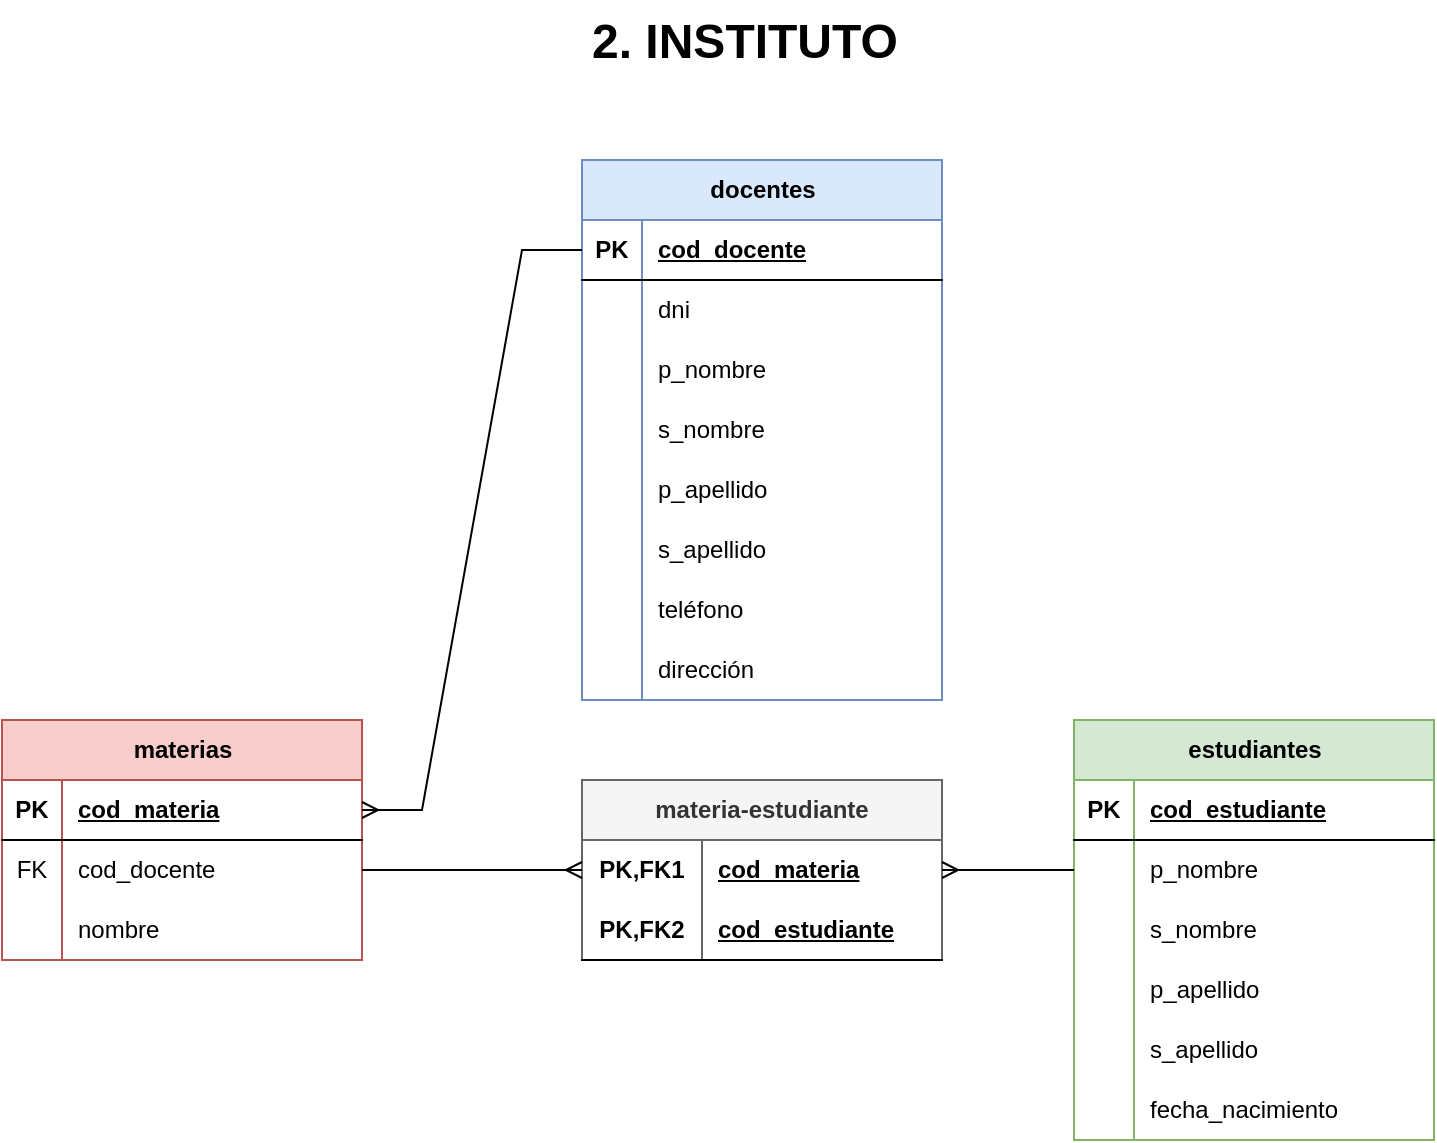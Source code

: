 <mxfile version="28.1.0" pages="2">
  <diagram id="aYlhBgXX4IatJL06Av6c" name="Página-1">
    <mxGraphModel grid="1" page="1" gridSize="10" guides="1" tooltips="1" connect="1" arrows="1" fold="1" pageScale="1" pageWidth="291" pageHeight="413" math="0" shadow="0">
      <root>
        <mxCell id="0" />
        <mxCell id="1" parent="0" />
        <mxCell id="MxTLN8nVdp6VltfGO6GB-1" value="docentes" style="shape=table;startSize=30;container=1;collapsible=1;childLayout=tableLayout;fixedRows=1;rowLines=0;fontStyle=1;align=center;resizeLast=1;html=1;fillColor=#dae8fc;strokeColor=#6c8ebf;" vertex="1" parent="1">
          <mxGeometry x="-100" y="110" width="180" height="270" as="geometry" />
        </mxCell>
        <mxCell id="WkRzAphxdVovpinRJQww-4" value="" style="shape=tableRow;horizontal=0;startSize=0;swimlaneHead=0;swimlaneBody=0;fillColor=none;collapsible=0;dropTarget=0;points=[[0,0.5],[1,0.5]];portConstraint=eastwest;top=0;left=0;right=0;bottom=1;" vertex="1" parent="MxTLN8nVdp6VltfGO6GB-1">
          <mxGeometry y="30" width="180" height="30" as="geometry" />
        </mxCell>
        <mxCell id="WkRzAphxdVovpinRJQww-5" value="PK" style="shape=partialRectangle;connectable=0;fillColor=none;top=0;left=0;bottom=0;right=0;fontStyle=1;overflow=hidden;whiteSpace=wrap;html=1;" vertex="1" parent="WkRzAphxdVovpinRJQww-4">
          <mxGeometry width="30" height="30" as="geometry">
            <mxRectangle width="30" height="30" as="alternateBounds" />
          </mxGeometry>
        </mxCell>
        <mxCell id="WkRzAphxdVovpinRJQww-6" value="cod_docente" style="shape=partialRectangle;connectable=0;fillColor=none;top=0;left=0;bottom=0;right=0;align=left;spacingLeft=6;fontStyle=5;overflow=hidden;whiteSpace=wrap;html=1;" vertex="1" parent="WkRzAphxdVovpinRJQww-4">
          <mxGeometry x="30" width="150" height="30" as="geometry">
            <mxRectangle width="150" height="30" as="alternateBounds" />
          </mxGeometry>
        </mxCell>
        <mxCell id="MxTLN8nVdp6VltfGO6GB-5" value="" style="shape=tableRow;horizontal=0;startSize=0;swimlaneHead=0;swimlaneBody=0;fillColor=none;collapsible=0;dropTarget=0;points=[[0,0.5],[1,0.5]];portConstraint=eastwest;top=0;left=0;right=0;bottom=0;" vertex="1" parent="MxTLN8nVdp6VltfGO6GB-1">
          <mxGeometry y="60" width="180" height="30" as="geometry" />
        </mxCell>
        <mxCell id="MxTLN8nVdp6VltfGO6GB-6" value="" style="shape=partialRectangle;connectable=0;fillColor=none;top=0;left=0;bottom=0;right=0;editable=1;overflow=hidden;whiteSpace=wrap;html=1;" vertex="1" parent="MxTLN8nVdp6VltfGO6GB-5">
          <mxGeometry width="30" height="30" as="geometry">
            <mxRectangle width="30" height="30" as="alternateBounds" />
          </mxGeometry>
        </mxCell>
        <mxCell id="MxTLN8nVdp6VltfGO6GB-7" value="dni" style="shape=partialRectangle;connectable=0;fillColor=none;top=0;left=0;bottom=0;right=0;align=left;spacingLeft=6;overflow=hidden;whiteSpace=wrap;html=1;" vertex="1" parent="MxTLN8nVdp6VltfGO6GB-5">
          <mxGeometry x="30" width="150" height="30" as="geometry">
            <mxRectangle width="150" height="30" as="alternateBounds" />
          </mxGeometry>
        </mxCell>
        <mxCell id="WkRzAphxdVovpinRJQww-7" value="" style="shape=tableRow;horizontal=0;startSize=0;swimlaneHead=0;swimlaneBody=0;fillColor=none;collapsible=0;dropTarget=0;points=[[0,0.5],[1,0.5]];portConstraint=eastwest;top=0;left=0;right=0;bottom=0;" vertex="1" parent="MxTLN8nVdp6VltfGO6GB-1">
          <mxGeometry y="90" width="180" height="30" as="geometry" />
        </mxCell>
        <mxCell id="WkRzAphxdVovpinRJQww-8" value="" style="shape=partialRectangle;connectable=0;fillColor=none;top=0;left=0;bottom=0;right=0;editable=1;overflow=hidden;whiteSpace=wrap;html=1;" vertex="1" parent="WkRzAphxdVovpinRJQww-7">
          <mxGeometry width="30" height="30" as="geometry">
            <mxRectangle width="30" height="30" as="alternateBounds" />
          </mxGeometry>
        </mxCell>
        <mxCell id="WkRzAphxdVovpinRJQww-9" value="p_nombre" style="shape=partialRectangle;connectable=0;fillColor=none;top=0;left=0;bottom=0;right=0;align=left;spacingLeft=6;overflow=hidden;whiteSpace=wrap;html=1;" vertex="1" parent="WkRzAphxdVovpinRJQww-7">
          <mxGeometry x="30" width="150" height="30" as="geometry">
            <mxRectangle width="150" height="30" as="alternateBounds" />
          </mxGeometry>
        </mxCell>
        <mxCell id="MxTLN8nVdp6VltfGO6GB-8" value="" style="shape=tableRow;horizontal=0;startSize=0;swimlaneHead=0;swimlaneBody=0;fillColor=none;collapsible=0;dropTarget=0;points=[[0,0.5],[1,0.5]];portConstraint=eastwest;top=0;left=0;right=0;bottom=0;" vertex="1" parent="MxTLN8nVdp6VltfGO6GB-1">
          <mxGeometry y="120" width="180" height="30" as="geometry" />
        </mxCell>
        <mxCell id="MxTLN8nVdp6VltfGO6GB-9" value="" style="shape=partialRectangle;connectable=0;fillColor=none;top=0;left=0;bottom=0;right=0;editable=1;overflow=hidden;whiteSpace=wrap;html=1;" vertex="1" parent="MxTLN8nVdp6VltfGO6GB-8">
          <mxGeometry width="30" height="30" as="geometry">
            <mxRectangle width="30" height="30" as="alternateBounds" />
          </mxGeometry>
        </mxCell>
        <mxCell id="MxTLN8nVdp6VltfGO6GB-10" value="s_nombre" style="shape=partialRectangle;connectable=0;fillColor=none;top=0;left=0;bottom=0;right=0;align=left;spacingLeft=6;overflow=hidden;whiteSpace=wrap;html=1;" vertex="1" parent="MxTLN8nVdp6VltfGO6GB-8">
          <mxGeometry x="30" width="150" height="30" as="geometry">
            <mxRectangle width="150" height="30" as="alternateBounds" />
          </mxGeometry>
        </mxCell>
        <mxCell id="MxTLN8nVdp6VltfGO6GB-11" value="" style="shape=tableRow;horizontal=0;startSize=0;swimlaneHead=0;swimlaneBody=0;fillColor=none;collapsible=0;dropTarget=0;points=[[0,0.5],[1,0.5]];portConstraint=eastwest;top=0;left=0;right=0;bottom=0;" vertex="1" parent="MxTLN8nVdp6VltfGO6GB-1">
          <mxGeometry y="150" width="180" height="30" as="geometry" />
        </mxCell>
        <mxCell id="MxTLN8nVdp6VltfGO6GB-12" value="" style="shape=partialRectangle;connectable=0;fillColor=none;top=0;left=0;bottom=0;right=0;editable=1;overflow=hidden;whiteSpace=wrap;html=1;" vertex="1" parent="MxTLN8nVdp6VltfGO6GB-11">
          <mxGeometry width="30" height="30" as="geometry">
            <mxRectangle width="30" height="30" as="alternateBounds" />
          </mxGeometry>
        </mxCell>
        <mxCell id="MxTLN8nVdp6VltfGO6GB-13" value="p_apellido" style="shape=partialRectangle;connectable=0;fillColor=none;top=0;left=0;bottom=0;right=0;align=left;spacingLeft=6;overflow=hidden;whiteSpace=wrap;html=1;" vertex="1" parent="MxTLN8nVdp6VltfGO6GB-11">
          <mxGeometry x="30" width="150" height="30" as="geometry">
            <mxRectangle width="150" height="30" as="alternateBounds" />
          </mxGeometry>
        </mxCell>
        <mxCell id="vXMm51-DPfiRV4lnMjI4-1" value="" style="shape=tableRow;horizontal=0;startSize=0;swimlaneHead=0;swimlaneBody=0;fillColor=none;collapsible=0;dropTarget=0;points=[[0,0.5],[1,0.5]];portConstraint=eastwest;top=0;left=0;right=0;bottom=0;" vertex="1" parent="MxTLN8nVdp6VltfGO6GB-1">
          <mxGeometry y="180" width="180" height="30" as="geometry" />
        </mxCell>
        <mxCell id="vXMm51-DPfiRV4lnMjI4-2" value="" style="shape=partialRectangle;connectable=0;fillColor=none;top=0;left=0;bottom=0;right=0;editable=1;overflow=hidden;whiteSpace=wrap;html=1;" vertex="1" parent="vXMm51-DPfiRV4lnMjI4-1">
          <mxGeometry width="30" height="30" as="geometry">
            <mxRectangle width="30" height="30" as="alternateBounds" />
          </mxGeometry>
        </mxCell>
        <mxCell id="vXMm51-DPfiRV4lnMjI4-3" value="s_apellido" style="shape=partialRectangle;connectable=0;fillColor=none;top=0;left=0;bottom=0;right=0;align=left;spacingLeft=6;overflow=hidden;whiteSpace=wrap;html=1;" vertex="1" parent="vXMm51-DPfiRV4lnMjI4-1">
          <mxGeometry x="30" width="150" height="30" as="geometry">
            <mxRectangle width="150" height="30" as="alternateBounds" />
          </mxGeometry>
        </mxCell>
        <mxCell id="vXMm51-DPfiRV4lnMjI4-4" value="" style="shape=tableRow;horizontal=0;startSize=0;swimlaneHead=0;swimlaneBody=0;fillColor=none;collapsible=0;dropTarget=0;points=[[0,0.5],[1,0.5]];portConstraint=eastwest;top=0;left=0;right=0;bottom=0;" vertex="1" parent="MxTLN8nVdp6VltfGO6GB-1">
          <mxGeometry y="210" width="180" height="30" as="geometry" />
        </mxCell>
        <mxCell id="vXMm51-DPfiRV4lnMjI4-5" value="" style="shape=partialRectangle;connectable=0;fillColor=none;top=0;left=0;bottom=0;right=0;editable=1;overflow=hidden;whiteSpace=wrap;html=1;" vertex="1" parent="vXMm51-DPfiRV4lnMjI4-4">
          <mxGeometry width="30" height="30" as="geometry">
            <mxRectangle width="30" height="30" as="alternateBounds" />
          </mxGeometry>
        </mxCell>
        <mxCell id="vXMm51-DPfiRV4lnMjI4-6" value="teléfono" style="shape=partialRectangle;connectable=0;fillColor=none;top=0;left=0;bottom=0;right=0;align=left;spacingLeft=6;overflow=hidden;whiteSpace=wrap;html=1;" vertex="1" parent="vXMm51-DPfiRV4lnMjI4-4">
          <mxGeometry x="30" width="150" height="30" as="geometry">
            <mxRectangle width="150" height="30" as="alternateBounds" />
          </mxGeometry>
        </mxCell>
        <mxCell id="MUw4UXW0kZqJzffRe5-3-1" style="edgeStyle=orthogonalEdgeStyle;rounded=0;orthogonalLoop=1;jettySize=auto;html=1;exitX=1;exitY=0.5;exitDx=0;exitDy=0;" edge="1" parent="MxTLN8nVdp6VltfGO6GB-1" source="vXMm51-DPfiRV4lnMjI4-4" target="vXMm51-DPfiRV4lnMjI4-4">
          <mxGeometry relative="1" as="geometry" />
        </mxCell>
        <mxCell id="MUw4UXW0kZqJzffRe5-3-2" value="" style="shape=tableRow;horizontal=0;startSize=0;swimlaneHead=0;swimlaneBody=0;fillColor=none;collapsible=0;dropTarget=0;points=[[0,0.5],[1,0.5]];portConstraint=eastwest;top=0;left=0;right=0;bottom=0;" vertex="1" parent="MxTLN8nVdp6VltfGO6GB-1">
          <mxGeometry y="240" width="180" height="30" as="geometry" />
        </mxCell>
        <mxCell id="MUw4UXW0kZqJzffRe5-3-3" value="" style="shape=partialRectangle;connectable=0;fillColor=none;top=0;left=0;bottom=0;right=0;editable=1;overflow=hidden;whiteSpace=wrap;html=1;" vertex="1" parent="MUw4UXW0kZqJzffRe5-3-2">
          <mxGeometry width="30" height="30" as="geometry">
            <mxRectangle width="30" height="30" as="alternateBounds" />
          </mxGeometry>
        </mxCell>
        <mxCell id="MUw4UXW0kZqJzffRe5-3-4" value="dirección" style="shape=partialRectangle;connectable=0;fillColor=none;top=0;left=0;bottom=0;right=0;align=left;spacingLeft=6;overflow=hidden;whiteSpace=wrap;html=1;" vertex="1" parent="MUw4UXW0kZqJzffRe5-3-2">
          <mxGeometry x="30" width="150" height="30" as="geometry">
            <mxRectangle width="150" height="30" as="alternateBounds" />
          </mxGeometry>
        </mxCell>
        <mxCell id="TX1GrKgrUux80MJiQ6WO-1" value="materias" style="shape=table;startSize=30;container=1;collapsible=1;childLayout=tableLayout;fixedRows=1;rowLines=0;fontStyle=1;align=center;resizeLast=1;html=1;fillColor=#f8cecc;strokeColor=#b85450;" vertex="1" parent="1">
          <mxGeometry x="-390" y="390" width="180" height="120" as="geometry" />
        </mxCell>
        <mxCell id="WkRzAphxdVovpinRJQww-16" value="" style="shape=tableRow;horizontal=0;startSize=0;swimlaneHead=0;swimlaneBody=0;fillColor=none;collapsible=0;dropTarget=0;points=[[0,0.5],[1,0.5]];portConstraint=eastwest;top=0;left=0;right=0;bottom=1;" vertex="1" parent="TX1GrKgrUux80MJiQ6WO-1">
          <mxGeometry y="30" width="180" height="30" as="geometry" />
        </mxCell>
        <mxCell id="WkRzAphxdVovpinRJQww-17" value="PK" style="shape=partialRectangle;connectable=0;fillColor=none;top=0;left=0;bottom=0;right=0;fontStyle=1;overflow=hidden;whiteSpace=wrap;html=1;" vertex="1" parent="WkRzAphxdVovpinRJQww-16">
          <mxGeometry width="30" height="30" as="geometry">
            <mxRectangle width="30" height="30" as="alternateBounds" />
          </mxGeometry>
        </mxCell>
        <mxCell id="WkRzAphxdVovpinRJQww-18" value="cod_materia" style="shape=partialRectangle;connectable=0;fillColor=none;top=0;left=0;bottom=0;right=0;align=left;spacingLeft=6;fontStyle=5;overflow=hidden;whiteSpace=wrap;html=1;" vertex="1" parent="WkRzAphxdVovpinRJQww-16">
          <mxGeometry x="30" width="150" height="30" as="geometry">
            <mxRectangle width="150" height="30" as="alternateBounds" />
          </mxGeometry>
        </mxCell>
        <mxCell id="WkRzAphxdVovpinRJQww-29" value="" style="shape=tableRow;horizontal=0;startSize=0;swimlaneHead=0;swimlaneBody=0;fillColor=none;collapsible=0;dropTarget=0;points=[[0,0.5],[1,0.5]];portConstraint=eastwest;top=0;left=0;right=0;bottom=0;" vertex="1" parent="TX1GrKgrUux80MJiQ6WO-1">
          <mxGeometry y="60" width="180" height="30" as="geometry" />
        </mxCell>
        <mxCell id="WkRzAphxdVovpinRJQww-30" value="FK" style="shape=partialRectangle;connectable=0;fillColor=none;top=0;left=0;bottom=0;right=0;fontStyle=0;overflow=hidden;whiteSpace=wrap;html=1;" vertex="1" parent="WkRzAphxdVovpinRJQww-29">
          <mxGeometry width="30" height="30" as="geometry">
            <mxRectangle width="30" height="30" as="alternateBounds" />
          </mxGeometry>
        </mxCell>
        <mxCell id="WkRzAphxdVovpinRJQww-31" value="cod_docente" style="shape=partialRectangle;connectable=0;fillColor=none;top=0;left=0;bottom=0;right=0;align=left;spacingLeft=6;fontStyle=0;overflow=hidden;whiteSpace=wrap;html=1;" vertex="1" parent="WkRzAphxdVovpinRJQww-29">
          <mxGeometry x="30" width="150" height="30" as="geometry">
            <mxRectangle width="150" height="30" as="alternateBounds" />
          </mxGeometry>
        </mxCell>
        <mxCell id="TX1GrKgrUux80MJiQ6WO-5" value="" style="shape=tableRow;horizontal=0;startSize=0;swimlaneHead=0;swimlaneBody=0;fillColor=none;collapsible=0;dropTarget=0;points=[[0,0.5],[1,0.5]];portConstraint=eastwest;top=0;left=0;right=0;bottom=0;" vertex="1" parent="TX1GrKgrUux80MJiQ6WO-1">
          <mxGeometry y="90" width="180" height="30" as="geometry" />
        </mxCell>
        <mxCell id="TX1GrKgrUux80MJiQ6WO-6" value="" style="shape=partialRectangle;connectable=0;fillColor=none;top=0;left=0;bottom=0;right=0;editable=1;overflow=hidden;whiteSpace=wrap;html=1;" vertex="1" parent="TX1GrKgrUux80MJiQ6WO-5">
          <mxGeometry width="30" height="30" as="geometry">
            <mxRectangle width="30" height="30" as="alternateBounds" />
          </mxGeometry>
        </mxCell>
        <mxCell id="TX1GrKgrUux80MJiQ6WO-7" value="nombre" style="shape=partialRectangle;connectable=0;fillColor=none;top=0;left=0;bottom=0;right=0;align=left;spacingLeft=6;overflow=hidden;whiteSpace=wrap;html=1;" vertex="1" parent="TX1GrKgrUux80MJiQ6WO-5">
          <mxGeometry x="30" width="150" height="30" as="geometry">
            <mxRectangle width="150" height="30" as="alternateBounds" />
          </mxGeometry>
        </mxCell>
        <mxCell id="TX1GrKgrUux80MJiQ6WO-14" value="estudiantes" style="shape=table;startSize=30;container=1;collapsible=1;childLayout=tableLayout;fixedRows=1;rowLines=0;fontStyle=1;align=center;resizeLast=1;html=1;fillColor=#d5e8d4;strokeColor=#82b366;" vertex="1" parent="1">
          <mxGeometry x="146" y="390" width="180" height="210" as="geometry" />
        </mxCell>
        <mxCell id="AGKNn4vNdZrxhswKiogO-2" value="" style="shape=tableRow;horizontal=0;startSize=0;swimlaneHead=0;swimlaneBody=0;fillColor=none;collapsible=0;dropTarget=0;points=[[0,0.5],[1,0.5]];portConstraint=eastwest;top=0;left=0;right=0;bottom=1;" vertex="1" parent="TX1GrKgrUux80MJiQ6WO-14">
          <mxGeometry y="30" width="180" height="30" as="geometry" />
        </mxCell>
        <mxCell id="AGKNn4vNdZrxhswKiogO-3" value="PK" style="shape=partialRectangle;connectable=0;fillColor=none;top=0;left=0;bottom=0;right=0;fontStyle=1;overflow=hidden;whiteSpace=wrap;html=1;" vertex="1" parent="AGKNn4vNdZrxhswKiogO-2">
          <mxGeometry width="30" height="30" as="geometry">
            <mxRectangle width="30" height="30" as="alternateBounds" />
          </mxGeometry>
        </mxCell>
        <mxCell id="AGKNn4vNdZrxhswKiogO-4" value="cod_estudiante" style="shape=partialRectangle;connectable=0;fillColor=none;top=0;left=0;bottom=0;right=0;align=left;spacingLeft=6;fontStyle=5;overflow=hidden;whiteSpace=wrap;html=1;" vertex="1" parent="AGKNn4vNdZrxhswKiogO-2">
          <mxGeometry x="30" width="150" height="30" as="geometry">
            <mxRectangle width="150" height="30" as="alternateBounds" />
          </mxGeometry>
        </mxCell>
        <mxCell id="TX1GrKgrUux80MJiQ6WO-18" value="" style="shape=tableRow;horizontal=0;startSize=0;swimlaneHead=0;swimlaneBody=0;fillColor=none;collapsible=0;dropTarget=0;points=[[0,0.5],[1,0.5]];portConstraint=eastwest;top=0;left=0;right=0;bottom=0;" vertex="1" parent="TX1GrKgrUux80MJiQ6WO-14">
          <mxGeometry y="60" width="180" height="30" as="geometry" />
        </mxCell>
        <mxCell id="TX1GrKgrUux80MJiQ6WO-19" value="" style="shape=partialRectangle;connectable=0;fillColor=none;top=0;left=0;bottom=0;right=0;editable=1;overflow=hidden;whiteSpace=wrap;html=1;" vertex="1" parent="TX1GrKgrUux80MJiQ6WO-18">
          <mxGeometry width="30" height="30" as="geometry">
            <mxRectangle width="30" height="30" as="alternateBounds" />
          </mxGeometry>
        </mxCell>
        <mxCell id="TX1GrKgrUux80MJiQ6WO-20" value="p_nombre" style="shape=partialRectangle;connectable=0;fillColor=none;top=0;left=0;bottom=0;right=0;align=left;spacingLeft=6;overflow=hidden;whiteSpace=wrap;html=1;" vertex="1" parent="TX1GrKgrUux80MJiQ6WO-18">
          <mxGeometry x="30" width="150" height="30" as="geometry">
            <mxRectangle width="150" height="30" as="alternateBounds" />
          </mxGeometry>
        </mxCell>
        <mxCell id="TX1GrKgrUux80MJiQ6WO-21" value="" style="shape=tableRow;horizontal=0;startSize=0;swimlaneHead=0;swimlaneBody=0;fillColor=none;collapsible=0;dropTarget=0;points=[[0,0.5],[1,0.5]];portConstraint=eastwest;top=0;left=0;right=0;bottom=0;" vertex="1" parent="TX1GrKgrUux80MJiQ6WO-14">
          <mxGeometry y="90" width="180" height="30" as="geometry" />
        </mxCell>
        <mxCell id="TX1GrKgrUux80MJiQ6WO-22" value="" style="shape=partialRectangle;connectable=0;fillColor=none;top=0;left=0;bottom=0;right=0;editable=1;overflow=hidden;whiteSpace=wrap;html=1;" vertex="1" parent="TX1GrKgrUux80MJiQ6WO-21">
          <mxGeometry width="30" height="30" as="geometry">
            <mxRectangle width="30" height="30" as="alternateBounds" />
          </mxGeometry>
        </mxCell>
        <mxCell id="TX1GrKgrUux80MJiQ6WO-23" value="s_nombre" style="shape=partialRectangle;connectable=0;fillColor=none;top=0;left=0;bottom=0;right=0;align=left;spacingLeft=6;overflow=hidden;whiteSpace=wrap;html=1;" vertex="1" parent="TX1GrKgrUux80MJiQ6WO-21">
          <mxGeometry x="30" width="150" height="30" as="geometry">
            <mxRectangle width="150" height="30" as="alternateBounds" />
          </mxGeometry>
        </mxCell>
        <mxCell id="kKr_D-0Ak7JrKqY9Cqec-1" value="" style="shape=tableRow;horizontal=0;startSize=0;swimlaneHead=0;swimlaneBody=0;fillColor=none;collapsible=0;dropTarget=0;points=[[0,0.5],[1,0.5]];portConstraint=eastwest;top=0;left=0;right=0;bottom=0;" vertex="1" parent="TX1GrKgrUux80MJiQ6WO-14">
          <mxGeometry y="120" width="180" height="30" as="geometry" />
        </mxCell>
        <mxCell id="kKr_D-0Ak7JrKqY9Cqec-2" value="" style="shape=partialRectangle;connectable=0;fillColor=none;top=0;left=0;bottom=0;right=0;editable=1;overflow=hidden;whiteSpace=wrap;html=1;" vertex="1" parent="kKr_D-0Ak7JrKqY9Cqec-1">
          <mxGeometry width="30" height="30" as="geometry">
            <mxRectangle width="30" height="30" as="alternateBounds" />
          </mxGeometry>
        </mxCell>
        <mxCell id="kKr_D-0Ak7JrKqY9Cqec-3" value="p_apellido" style="shape=partialRectangle;connectable=0;fillColor=none;top=0;left=0;bottom=0;right=0;align=left;spacingLeft=6;overflow=hidden;whiteSpace=wrap;html=1;" vertex="1" parent="kKr_D-0Ak7JrKqY9Cqec-1">
          <mxGeometry x="30" width="150" height="30" as="geometry">
            <mxRectangle width="150" height="30" as="alternateBounds" />
          </mxGeometry>
        </mxCell>
        <mxCell id="kKr_D-0Ak7JrKqY9Cqec-4" value="" style="shape=tableRow;horizontal=0;startSize=0;swimlaneHead=0;swimlaneBody=0;fillColor=none;collapsible=0;dropTarget=0;points=[[0,0.5],[1,0.5]];portConstraint=eastwest;top=0;left=0;right=0;bottom=0;" vertex="1" parent="TX1GrKgrUux80MJiQ6WO-14">
          <mxGeometry y="150" width="180" height="30" as="geometry" />
        </mxCell>
        <mxCell id="kKr_D-0Ak7JrKqY9Cqec-5" value="" style="shape=partialRectangle;connectable=0;fillColor=none;top=0;left=0;bottom=0;right=0;editable=1;overflow=hidden;whiteSpace=wrap;html=1;" vertex="1" parent="kKr_D-0Ak7JrKqY9Cqec-4">
          <mxGeometry width="30" height="30" as="geometry">
            <mxRectangle width="30" height="30" as="alternateBounds" />
          </mxGeometry>
        </mxCell>
        <mxCell id="kKr_D-0Ak7JrKqY9Cqec-6" value="s_apellido" style="shape=partialRectangle;connectable=0;fillColor=none;top=0;left=0;bottom=0;right=0;align=left;spacingLeft=6;overflow=hidden;whiteSpace=wrap;html=1;" vertex="1" parent="kKr_D-0Ak7JrKqY9Cqec-4">
          <mxGeometry x="30" width="150" height="30" as="geometry">
            <mxRectangle width="150" height="30" as="alternateBounds" />
          </mxGeometry>
        </mxCell>
        <mxCell id="TX1GrKgrUux80MJiQ6WO-24" value="" style="shape=tableRow;horizontal=0;startSize=0;swimlaneHead=0;swimlaneBody=0;fillColor=none;collapsible=0;dropTarget=0;points=[[0,0.5],[1,0.5]];portConstraint=eastwest;top=0;left=0;right=0;bottom=0;" vertex="1" parent="TX1GrKgrUux80MJiQ6WO-14">
          <mxGeometry y="180" width="180" height="30" as="geometry" />
        </mxCell>
        <mxCell id="TX1GrKgrUux80MJiQ6WO-25" value="" style="shape=partialRectangle;connectable=0;fillColor=none;top=0;left=0;bottom=0;right=0;editable=1;overflow=hidden;whiteSpace=wrap;html=1;" vertex="1" parent="TX1GrKgrUux80MJiQ6WO-24">
          <mxGeometry width="30" height="30" as="geometry">
            <mxRectangle width="30" height="30" as="alternateBounds" />
          </mxGeometry>
        </mxCell>
        <mxCell id="TX1GrKgrUux80MJiQ6WO-26" value="fecha_nacimiento" style="shape=partialRectangle;connectable=0;fillColor=none;top=0;left=0;bottom=0;right=0;align=left;spacingLeft=6;overflow=hidden;whiteSpace=wrap;html=1;" vertex="1" parent="TX1GrKgrUux80MJiQ6WO-24">
          <mxGeometry x="30" width="150" height="30" as="geometry">
            <mxRectangle width="150" height="30" as="alternateBounds" />
          </mxGeometry>
        </mxCell>
        <mxCell id="ruiPzkdU9_r16PWVZbS8-1" value="materia-estudiante" style="shape=table;startSize=30;container=1;collapsible=1;childLayout=tableLayout;fixedRows=1;rowLines=0;fontStyle=1;align=center;resizeLast=1;html=1;whiteSpace=wrap;fillColor=#f5f5f5;fontColor=#333333;strokeColor=#666666;" vertex="1" parent="1">
          <mxGeometry x="-100" y="420" width="180" height="90" as="geometry" />
        </mxCell>
        <mxCell id="ruiPzkdU9_r16PWVZbS8-2" value="" style="shape=tableRow;horizontal=0;startSize=0;swimlaneHead=0;swimlaneBody=0;fillColor=none;collapsible=0;dropTarget=0;points=[[0,0.5],[1,0.5]];portConstraint=eastwest;top=0;left=0;right=0;bottom=0;html=1;" vertex="1" parent="ruiPzkdU9_r16PWVZbS8-1">
          <mxGeometry y="30" width="180" height="30" as="geometry" />
        </mxCell>
        <mxCell id="ruiPzkdU9_r16PWVZbS8-3" value="PK,FK1" style="shape=partialRectangle;connectable=0;fillColor=none;top=0;left=0;bottom=0;right=0;fontStyle=1;overflow=hidden;html=1;whiteSpace=wrap;" vertex="1" parent="ruiPzkdU9_r16PWVZbS8-2">
          <mxGeometry width="60" height="30" as="geometry">
            <mxRectangle width="60" height="30" as="alternateBounds" />
          </mxGeometry>
        </mxCell>
        <mxCell id="ruiPzkdU9_r16PWVZbS8-4" value="cod_materia" style="shape=partialRectangle;connectable=0;fillColor=none;top=0;left=0;bottom=0;right=0;align=left;spacingLeft=6;fontStyle=5;overflow=hidden;html=1;whiteSpace=wrap;" vertex="1" parent="ruiPzkdU9_r16PWVZbS8-2">
          <mxGeometry x="60" width="120" height="30" as="geometry">
            <mxRectangle width="120" height="30" as="alternateBounds" />
          </mxGeometry>
        </mxCell>
        <mxCell id="ruiPzkdU9_r16PWVZbS8-5" value="" style="shape=tableRow;horizontal=0;startSize=0;swimlaneHead=0;swimlaneBody=0;fillColor=none;collapsible=0;dropTarget=0;points=[[0,0.5],[1,0.5]];portConstraint=eastwest;top=0;left=0;right=0;bottom=1;html=1;" vertex="1" parent="ruiPzkdU9_r16PWVZbS8-1">
          <mxGeometry y="60" width="180" height="30" as="geometry" />
        </mxCell>
        <mxCell id="ruiPzkdU9_r16PWVZbS8-6" value="PK,FK2" style="shape=partialRectangle;connectable=0;fillColor=none;top=0;left=0;bottom=0;right=0;fontStyle=1;overflow=hidden;html=1;whiteSpace=wrap;" vertex="1" parent="ruiPzkdU9_r16PWVZbS8-5">
          <mxGeometry width="60" height="30" as="geometry">
            <mxRectangle width="60" height="30" as="alternateBounds" />
          </mxGeometry>
        </mxCell>
        <mxCell id="ruiPzkdU9_r16PWVZbS8-7" value="cod_estudiante" style="shape=partialRectangle;connectable=0;fillColor=none;top=0;left=0;bottom=0;right=0;align=left;spacingLeft=6;fontStyle=5;overflow=hidden;html=1;whiteSpace=wrap;" vertex="1" parent="ruiPzkdU9_r16PWVZbS8-5">
          <mxGeometry x="60" width="120" height="30" as="geometry">
            <mxRectangle width="120" height="30" as="alternateBounds" />
          </mxGeometry>
        </mxCell>
        <mxCell id="WkRzAphxdVovpinRJQww-32" value="" style="edgeStyle=entityRelationEdgeStyle;fontSize=12;html=1;endArrow=ERmany;startArrow=none;rounded=0;entryX=0;entryY=0.5;entryDx=0;entryDy=0;startFill=0;endFill=0;exitX=1;exitY=0.5;exitDx=0;exitDy=0;" edge="1" parent="1" source="WkRzAphxdVovpinRJQww-29" target="ruiPzkdU9_r16PWVZbS8-2">
          <mxGeometry width="100" height="100" relative="1" as="geometry">
            <mxPoint x="-150" y="680" as="sourcePoint" />
            <mxPoint x="-50" y="580" as="targetPoint" />
          </mxGeometry>
        </mxCell>
        <mxCell id="WkRzAphxdVovpinRJQww-33" value="" style="edgeStyle=entityRelationEdgeStyle;fontSize=12;html=1;endArrow=ERmany;startArrow=none;rounded=0;entryX=1;entryY=0.5;entryDx=0;entryDy=0;exitX=0;exitY=0.5;exitDx=0;exitDy=0;endFill=0;startFill=0;" edge="1" parent="1" source="TX1GrKgrUux80MJiQ6WO-18" target="ruiPzkdU9_r16PWVZbS8-2">
          <mxGeometry width="100" height="100" relative="1" as="geometry">
            <mxPoint x="146" y="465" as="sourcePoint" />
            <mxPoint x="-80" y="450" as="targetPoint" />
            <Array as="points">
              <mxPoint x="120" y="440" />
            </Array>
          </mxGeometry>
        </mxCell>
        <mxCell id="WkRzAphxdVovpinRJQww-35" value="" style="edgeStyle=entityRelationEdgeStyle;fontSize=12;html=1;endArrow=ERmany;startArrow=none;rounded=0;exitX=0;exitY=0.5;exitDx=0;exitDy=0;entryX=1;entryY=0.5;entryDx=0;entryDy=0;endFill=0;startFill=0;" edge="1" parent="1" source="WkRzAphxdVovpinRJQww-4" target="WkRzAphxdVovpinRJQww-16">
          <mxGeometry width="100" height="100" relative="1" as="geometry">
            <mxPoint x="-290" y="340" as="sourcePoint" />
            <mxPoint x="-250" y="230" as="targetPoint" />
            <Array as="points">
              <mxPoint x="-170" y="160" />
              <mxPoint x="-240" y="270" />
              <mxPoint x="-190" y="210" />
              <mxPoint x="-300" y="340" />
              <mxPoint x="-130" y="310" />
              <mxPoint x="-190" y="270" />
              <mxPoint x="-220" y="250" />
              <mxPoint x="-230" y="230" />
              <mxPoint x="-240" y="240" />
              <mxPoint x="-260" y="330" />
              <mxPoint x="-290" y="290" />
            </Array>
          </mxGeometry>
        </mxCell>
        <mxCell id="S8Xw9DTDNM2toSy52PMP-1" value="&lt;h1 style=&quot;margin-top: 0px;&quot;&gt;2. INSTITUTO&lt;/h1&gt;" style="text;html=1;whiteSpace=wrap;overflow=hidden;rounded=0;" vertex="1" parent="1">
          <mxGeometry x="-97.5" y="30" width="175" height="40" as="geometry" />
        </mxCell>
      </root>
    </mxGraphModel>
  </diagram>
  <diagram id="C5RBs43oDa-KdzZeNtuy" name="Página-2">
    <mxGraphModel grid="1" page="1" gridSize="10" guides="1" tooltips="1" connect="1" arrows="1" fold="1" pageScale="1" pageWidth="700" pageHeight="1000" math="0" shadow="0">
      <root>
        <mxCell id="WIyWlLk6GJQsqaUBKTNV-0" />
        <mxCell id="WIyWlLk6GJQsqaUBKTNV-1" parent="WIyWlLk6GJQsqaUBKTNV-0" />
        <mxCell id="5bGIOcJnmj1zySOkDyeX-26" style="edgeStyle=orthogonalEdgeStyle;rounded=0;orthogonalLoop=1;jettySize=auto;html=1;entryX=0.5;entryY=1;entryDx=0;entryDy=0;endArrow=none;endFill=0;" edge="1" parent="WIyWlLk6GJQsqaUBKTNV-1" source="5bGIOcJnmj1zySOkDyeX-0" target="5bGIOcJnmj1zySOkDyeX-9">
          <mxGeometry relative="1" as="geometry" />
        </mxCell>
        <mxCell id="TPM5WRFTiEfbUhyAWdK5-7" style="edgeStyle=orthogonalEdgeStyle;rounded=0;orthogonalLoop=1;jettySize=auto;html=1;entryX=0.5;entryY=1;entryDx=0;entryDy=0;endArrow=none;endFill=0;" edge="1" parent="WIyWlLk6GJQsqaUBKTNV-1" source="5bGIOcJnmj1zySOkDyeX-0" target="TPM5WRFTiEfbUhyAWdK5-36">
          <mxGeometry relative="1" as="geometry">
            <mxPoint x="260" y="230" as="targetPoint" />
          </mxGeometry>
        </mxCell>
        <mxCell id="TPM5WRFTiEfbUhyAWdK5-8" style="edgeStyle=orthogonalEdgeStyle;rounded=0;orthogonalLoop=1;jettySize=auto;html=1;entryX=0.5;entryY=1;entryDx=0;entryDy=0;endArrow=none;endFill=0;" edge="1" parent="WIyWlLk6GJQsqaUBKTNV-1" source="5bGIOcJnmj1zySOkDyeX-0" target="TPM5WRFTiEfbUhyAWdK5-6">
          <mxGeometry relative="1" as="geometry" />
        </mxCell>
        <mxCell id="5bGIOcJnmj1zySOkDyeX-0" value="docentes" style="rounded=1;arcSize=10;whiteSpace=wrap;html=1;align=center;fillColor=#dae8fc;strokeColor=#6c8ebf;" vertex="1" parent="WIyWlLk6GJQsqaUBKTNV-1">
          <mxGeometry x="340" y="280" width="100" height="40" as="geometry" />
        </mxCell>
        <mxCell id="5bGIOcJnmj1zySOkDyeX-1" value="materias" style="rounded=1;arcSize=10;whiteSpace=wrap;html=1;align=center;fillColor=#f8cecc;strokeColor=#b85450;" vertex="1" parent="WIyWlLk6GJQsqaUBKTNV-1">
          <mxGeometry x="160" y="490" width="100" height="40" as="geometry" />
        </mxCell>
        <mxCell id="5bGIOcJnmj1zySOkDyeX-31" style="edgeStyle=orthogonalEdgeStyle;rounded=0;orthogonalLoop=1;jettySize=auto;html=1;entryX=0.5;entryY=0;entryDx=0;entryDy=0;endArrow=none;endFill=0;exitX=0;exitY=0.5;exitDx=0;exitDy=0;" edge="1" parent="WIyWlLk6GJQsqaUBKTNV-1" source="5bGIOcJnmj1zySOkDyeX-3" target="5bGIOcJnmj1zySOkDyeX-10">
          <mxGeometry relative="1" as="geometry" />
        </mxCell>
        <mxCell id="TPM5WRFTiEfbUhyAWdK5-4" style="edgeStyle=orthogonalEdgeStyle;rounded=0;orthogonalLoop=1;jettySize=auto;html=1;entryX=0.5;entryY=0;entryDx=0;entryDy=0;endArrow=none;endFill=0;" edge="1" parent="WIyWlLk6GJQsqaUBKTNV-1" source="5bGIOcJnmj1zySOkDyeX-3" target="TPM5WRFTiEfbUhyAWdK5-3">
          <mxGeometry relative="1" as="geometry" />
        </mxCell>
        <mxCell id="Icd6PHnMuVu-2-PpGeMv-0" value="" style="edgeStyle=orthogonalEdgeStyle;rounded=0;orthogonalLoop=1;jettySize=auto;html=1;" edge="1" parent="WIyWlLk6GJQsqaUBKTNV-1" source="5bGIOcJnmj1zySOkDyeX-3" target="5bGIOcJnmj1zySOkDyeX-6">
          <mxGeometry relative="1" as="geometry" />
        </mxCell>
        <mxCell id="5bGIOcJnmj1zySOkDyeX-3" value="estudiantes" style="rounded=1;arcSize=10;whiteSpace=wrap;html=1;align=center;fillColor=#d5e8d4;strokeColor=#82b366;" vertex="1" parent="WIyWlLk6GJQsqaUBKTNV-1">
          <mxGeometry x="345" y="700" width="100" height="40" as="geometry" />
        </mxCell>
        <mxCell id="5bGIOcJnmj1zySOkDyeX-4" value="&lt;h1 style=&quot;margin-top: 0px;&quot;&gt;2. INSTITUTO&lt;/h1&gt;" style="text;html=1;whiteSpace=wrap;overflow=hidden;rounded=0;" vertex="1" parent="WIyWlLk6GJQsqaUBKTNV-1">
          <mxGeometry x="302.5" y="40" width="175" height="40" as="geometry" />
        </mxCell>
        <mxCell id="5bGIOcJnmj1zySOkDyeX-23" style="edgeStyle=orthogonalEdgeStyle;rounded=0;orthogonalLoop=1;jettySize=auto;html=1;entryX=1;entryY=0.75;entryDx=0;entryDy=0;endArrow=none;endFill=0;" edge="1" parent="WIyWlLk6GJQsqaUBKTNV-1" source="5bGIOcJnmj1zySOkDyeX-6" target="5bGIOcJnmj1zySOkDyeX-1">
          <mxGeometry relative="1" as="geometry" />
        </mxCell>
        <mxCell id="TPM5WRFTiEfbUhyAWdK5-11" value="(1, n)" style="edgeLabel;html=1;align=center;verticalAlign=middle;resizable=0;points=[];" connectable="0" vertex="1" parent="5bGIOcJnmj1zySOkDyeX-23">
          <mxGeometry x="0.806" y="1" relative="1" as="geometry">
            <mxPoint as="offset" />
          </mxGeometry>
        </mxCell>
        <mxCell id="5bGIOcJnmj1zySOkDyeX-24" style="edgeStyle=orthogonalEdgeStyle;rounded=0;orthogonalLoop=1;jettySize=auto;html=1;entryX=0.5;entryY=0;entryDx=0;entryDy=0;endArrow=none;endFill=0;" edge="1" parent="WIyWlLk6GJQsqaUBKTNV-1" source="5bGIOcJnmj1zySOkDyeX-6" target="5bGIOcJnmj1zySOkDyeX-3">
          <mxGeometry relative="1" as="geometry" />
        </mxCell>
        <mxCell id="TPM5WRFTiEfbUhyAWdK5-10" value="(1, n)" style="edgeLabel;html=1;align=center;verticalAlign=middle;resizable=0;points=[];" connectable="0" vertex="1" parent="5bGIOcJnmj1zySOkDyeX-24">
          <mxGeometry x="0.6" y="-3" relative="1" as="geometry">
            <mxPoint as="offset" />
          </mxGeometry>
        </mxCell>
        <mxCell id="Icd6PHnMuVu-2-PpGeMv-1" value="Text" style="edgeLabel;html=1;align=center;verticalAlign=middle;resizable=0;points=[];" connectable="0" vertex="1" parent="5bGIOcJnmj1zySOkDyeX-24">
          <mxGeometry x="0.7" y="-8" relative="1" as="geometry">
            <mxPoint as="offset" />
          </mxGeometry>
        </mxCell>
        <mxCell id="5bGIOcJnmj1zySOkDyeX-6" value="matricula" style="shape=rhombus;perimeter=rhombusPerimeter;whiteSpace=wrap;html=1;align=center;fillColor=#f5f5f5;fontColor=#333333;strokeColor=#666666;" vertex="1" parent="WIyWlLk6GJQsqaUBKTNV-1">
          <mxGeometry x="335" y="580" width="120" height="60" as="geometry" />
        </mxCell>
        <mxCell id="5bGIOcJnmj1zySOkDyeX-20" style="edgeStyle=orthogonalEdgeStyle;rounded=0;orthogonalLoop=1;jettySize=auto;html=1;endArrow=none;endFill=0;" edge="1" parent="WIyWlLk6GJQsqaUBKTNV-1" source="5bGIOcJnmj1zySOkDyeX-7">
          <mxGeometry relative="1" as="geometry">
            <mxPoint x="390" y="320" as="targetPoint" />
          </mxGeometry>
        </mxCell>
        <mxCell id="TPM5WRFTiEfbUhyAWdK5-14" value="(1, 1)" style="edgeLabel;html=1;align=center;verticalAlign=middle;resizable=0;points=[];" connectable="0" vertex="1" parent="5bGIOcJnmj1zySOkDyeX-20">
          <mxGeometry x="0.922" y="2" relative="1" as="geometry">
            <mxPoint x="2" y="8" as="offset" />
          </mxGeometry>
        </mxCell>
        <mxCell id="5bGIOcJnmj1zySOkDyeX-22" style="edgeStyle=orthogonalEdgeStyle;rounded=0;orthogonalLoop=1;jettySize=auto;html=1;entryX=1;entryY=0.25;entryDx=0;entryDy=0;endArrow=none;endFill=0;" edge="1" parent="WIyWlLk6GJQsqaUBKTNV-1" source="5bGIOcJnmj1zySOkDyeX-7" target="5bGIOcJnmj1zySOkDyeX-1">
          <mxGeometry relative="1" as="geometry" />
        </mxCell>
        <mxCell id="TPM5WRFTiEfbUhyAWdK5-13" value="(1, n)" style="edgeLabel;html=1;align=center;verticalAlign=middle;resizable=0;points=[];" connectable="0" vertex="1" parent="5bGIOcJnmj1zySOkDyeX-22">
          <mxGeometry x="0.782" y="-2" relative="1" as="geometry">
            <mxPoint as="offset" />
          </mxGeometry>
        </mxCell>
        <mxCell id="5bGIOcJnmj1zySOkDyeX-7" value="dicta" style="shape=rhombus;perimeter=rhombusPerimeter;whiteSpace=wrap;html=1;align=center;fillColor=#f5f5f5;fontColor=#333333;strokeColor=#666666;" vertex="1" parent="WIyWlLk6GJQsqaUBKTNV-1">
          <mxGeometry x="330" y="383" width="120" height="60" as="geometry" />
        </mxCell>
        <mxCell id="TPM5WRFTiEfbUhyAWdK5-1" style="edgeStyle=orthogonalEdgeStyle;rounded=0;orthogonalLoop=1;jettySize=auto;html=1;entryX=0;entryY=0.75;entryDx=0;entryDy=0;endArrow=none;endFill=0;" edge="1" parent="WIyWlLk6GJQsqaUBKTNV-1" source="5bGIOcJnmj1zySOkDyeX-8" target="5bGIOcJnmj1zySOkDyeX-1">
          <mxGeometry relative="1" as="geometry" />
        </mxCell>
        <mxCell id="5bGIOcJnmj1zySOkDyeX-8" value="cod_materia" style="ellipse;whiteSpace=wrap;html=1;align=center;fontStyle=4;fillColor=#f9f7ed;strokeColor=#36393d;" vertex="1" parent="WIyWlLk6GJQsqaUBKTNV-1">
          <mxGeometry x="30" y="530" width="100" height="40" as="geometry" />
        </mxCell>
        <mxCell id="5bGIOcJnmj1zySOkDyeX-9" value="cod_docente" style="ellipse;whiteSpace=wrap;html=1;align=center;fontStyle=4;fillColor=#f9f7ed;strokeColor=#36393d;" vertex="1" parent="WIyWlLk6GJQsqaUBKTNV-1">
          <mxGeometry x="470" y="190" width="100" height="40" as="geometry" />
        </mxCell>
        <mxCell id="5bGIOcJnmj1zySOkDyeX-10" value="cod_uni" style="ellipse;whiteSpace=wrap;html=1;align=center;fontStyle=4;fillColor=#f9f7ed;strokeColor=#36393d;" vertex="1" parent="WIyWlLk6GJQsqaUBKTNV-1">
          <mxGeometry x="130" y="790" width="100" height="40" as="geometry" />
        </mxCell>
        <mxCell id="TPM5WRFTiEfbUhyAWdK5-2" style="edgeStyle=orthogonalEdgeStyle;rounded=0;orthogonalLoop=1;jettySize=auto;html=1;entryX=0;entryY=0.25;entryDx=0;entryDy=0;endArrow=none;endFill=0;exitX=1;exitY=0.5;exitDx=0;exitDy=0;" edge="1" parent="WIyWlLk6GJQsqaUBKTNV-1" source="5bGIOcJnmj1zySOkDyeX-18" target="5bGIOcJnmj1zySOkDyeX-1">
          <mxGeometry relative="1" as="geometry">
            <Array as="points">
              <mxPoint x="150" y="480" />
              <mxPoint x="150" y="500" />
            </Array>
          </mxGeometry>
        </mxCell>
        <mxCell id="5bGIOcJnmj1zySOkDyeX-18" value="nombre" style="ellipse;whiteSpace=wrap;html=1;align=center;fillColor=#f9f7ed;strokeColor=#36393d;" vertex="1" parent="WIyWlLk6GJQsqaUBKTNV-1">
          <mxGeometry x="30" y="460" width="100" height="40" as="geometry" />
        </mxCell>
        <mxCell id="5bGIOcJnmj1zySOkDyeX-19" style="edgeStyle=orthogonalEdgeStyle;rounded=0;orthogonalLoop=1;jettySize=auto;html=1;exitX=0.5;exitY=1;exitDx=0;exitDy=0;" edge="1" parent="WIyWlLk6GJQsqaUBKTNV-1" source="5bGIOcJnmj1zySOkDyeX-18" target="5bGIOcJnmj1zySOkDyeX-18">
          <mxGeometry relative="1" as="geometry" />
        </mxCell>
        <mxCell id="TPM5WRFTiEfbUhyAWdK5-3" value="fecha_nacimiento" style="ellipse;whiteSpace=wrap;html=1;align=center;fillColor=#f9f7ed;strokeColor=#36393d;" vertex="1" parent="WIyWlLk6GJQsqaUBKTNV-1">
          <mxGeometry x="560" y="790" width="100" height="40" as="geometry" />
        </mxCell>
        <mxCell id="TPM5WRFTiEfbUhyAWdK5-6" value="teléfono" style="ellipse;whiteSpace=wrap;html=1;align=center;fillColor=#f9f7ed;strokeColor=#36393d;" vertex="1" parent="WIyWlLk6GJQsqaUBKTNV-1">
          <mxGeometry x="100" y="190" width="100" height="40" as="geometry" />
        </mxCell>
        <mxCell id="TPM5WRFTiEfbUhyAWdK5-12" value="N:M" style="text;html=1;align=center;verticalAlign=middle;resizable=0;points=[];autosize=1;strokeColor=none;fillColor=none;" vertex="1" parent="WIyWlLk6GJQsqaUBKTNV-1">
          <mxGeometry x="370" y="550" width="50" height="30" as="geometry" />
        </mxCell>
        <mxCell id="TPM5WRFTiEfbUhyAWdK5-15" value="1:N" style="text;html=1;align=center;verticalAlign=middle;resizable=0;points=[];autosize=1;strokeColor=none;fillColor=none;" vertex="1" parent="WIyWlLk6GJQsqaUBKTNV-1">
          <mxGeometry x="370" y="443" width="40" height="30" as="geometry" />
        </mxCell>
        <mxCell id="TPM5WRFTiEfbUhyAWdK5-21" style="edgeStyle=orthogonalEdgeStyle;rounded=0;orthogonalLoop=1;jettySize=auto;html=1;entryX=0.5;entryY=1;entryDx=0;entryDy=0;endArrow=none;endFill=0;" edge="1" parent="WIyWlLk6GJQsqaUBKTNV-1" source="TPM5WRFTiEfbUhyAWdK5-16" target="TPM5WRFTiEfbUhyAWdK5-18">
          <mxGeometry relative="1" as="geometry" />
        </mxCell>
        <mxCell id="TPM5WRFTiEfbUhyAWdK5-22" style="edgeStyle=orthogonalEdgeStyle;rounded=0;orthogonalLoop=1;jettySize=auto;html=1;entryX=0.5;entryY=1;entryDx=0;entryDy=0;endArrow=none;endFill=0;" edge="1" parent="WIyWlLk6GJQsqaUBKTNV-1" source="TPM5WRFTiEfbUhyAWdK5-16" target="TPM5WRFTiEfbUhyAWdK5-19">
          <mxGeometry relative="1" as="geometry" />
        </mxCell>
        <mxCell id="TPM5WRFTiEfbUhyAWdK5-34" style="edgeStyle=orthogonalEdgeStyle;rounded=0;orthogonalLoop=1;jettySize=auto;html=1;entryX=0.5;entryY=0;entryDx=0;entryDy=0;endArrow=none;endFill=0;" edge="1" parent="WIyWlLk6GJQsqaUBKTNV-1" source="TPM5WRFTiEfbUhyAWdK5-16" target="5bGIOcJnmj1zySOkDyeX-0">
          <mxGeometry relative="1" as="geometry" />
        </mxCell>
        <mxCell id="TPM5WRFTiEfbUhyAWdK5-16" value="nombre" style="ellipse;shape=doubleEllipse;margin=3;whiteSpace=wrap;html=1;align=center;fillColor=#f9f7ed;strokeColor=#36393d;" vertex="1" parent="WIyWlLk6GJQsqaUBKTNV-1">
          <mxGeometry x="340" y="190" width="100" height="40" as="geometry" />
        </mxCell>
        <mxCell id="TPM5WRFTiEfbUhyAWdK5-18" value="nombres" style="ellipse;whiteSpace=wrap;html=1;align=center;fillColor=#f9f7ed;strokeColor=#36393d;" vertex="1" parent="WIyWlLk6GJQsqaUBKTNV-1">
          <mxGeometry x="280" y="120" width="100" height="40" as="geometry" />
        </mxCell>
        <mxCell id="TPM5WRFTiEfbUhyAWdK5-19" value="apellidos" style="ellipse;whiteSpace=wrap;html=1;align=center;fillColor=#f9f7ed;strokeColor=#36393d;" vertex="1" parent="WIyWlLk6GJQsqaUBKTNV-1">
          <mxGeometry x="400" y="120" width="100" height="40" as="geometry" />
        </mxCell>
        <mxCell id="TPM5WRFTiEfbUhyAWdK5-26" style="edgeStyle=orthogonalEdgeStyle;rounded=0;orthogonalLoop=1;jettySize=auto;html=1;entryX=0.5;entryY=0;entryDx=0;entryDy=0;endArrow=none;endFill=0;" edge="1" parent="WIyWlLk6GJQsqaUBKTNV-1" source="TPM5WRFTiEfbUhyAWdK5-23" target="TPM5WRFTiEfbUhyAWdK5-24">
          <mxGeometry relative="1" as="geometry">
            <mxPoint x="450" y="870" as="targetPoint" />
          </mxGeometry>
        </mxCell>
        <mxCell id="TPM5WRFTiEfbUhyAWdK5-28" style="edgeStyle=orthogonalEdgeStyle;rounded=0;orthogonalLoop=1;jettySize=auto;html=1;entryX=1;entryY=0.75;entryDx=0;entryDy=0;endArrow=none;endFill=0;exitX=0.5;exitY=0;exitDx=0;exitDy=0;" edge="1" parent="WIyWlLk6GJQsqaUBKTNV-1" source="TPM5WRFTiEfbUhyAWdK5-23" target="5bGIOcJnmj1zySOkDyeX-3">
          <mxGeometry relative="1" as="geometry" />
        </mxCell>
        <mxCell id="TPM5WRFTiEfbUhyAWdK5-23" value="nombre" style="ellipse;shape=doubleEllipse;margin=3;whiteSpace=wrap;html=1;align=center;fillColor=#f9f7ed;strokeColor=#36393d;" vertex="1" parent="WIyWlLk6GJQsqaUBKTNV-1">
          <mxGeometry x="455" y="790" width="100" height="40" as="geometry" />
        </mxCell>
        <mxCell id="TPM5WRFTiEfbUhyAWdK5-24" value="nombres" style="ellipse;whiteSpace=wrap;html=1;align=center;fillColor=#f9f7ed;strokeColor=#36393d;" vertex="1" parent="WIyWlLk6GJQsqaUBKTNV-1">
          <mxGeometry x="400" y="880" width="100" height="40" as="geometry" />
        </mxCell>
        <mxCell id="TPM5WRFTiEfbUhyAWdK5-29" style="edgeStyle=orthogonalEdgeStyle;rounded=0;orthogonalLoop=1;jettySize=auto;html=1;entryX=0.5;entryY=1;entryDx=0;entryDy=0;endArrow=none;endFill=0;" edge="1" parent="WIyWlLk6GJQsqaUBKTNV-1" source="TPM5WRFTiEfbUhyAWdK5-25" target="TPM5WRFTiEfbUhyAWdK5-23">
          <mxGeometry relative="1" as="geometry" />
        </mxCell>
        <mxCell id="TPM5WRFTiEfbUhyAWdK5-25" value="apellidos" style="ellipse;whiteSpace=wrap;html=1;align=center;fillColor=#f9f7ed;strokeColor=#36393d;" vertex="1" parent="WIyWlLk6GJQsqaUBKTNV-1">
          <mxGeometry x="520" y="880" width="100" height="40" as="geometry" />
        </mxCell>
        <mxCell id="TPM5WRFTiEfbUhyAWdK5-35" style="edgeStyle=orthogonalEdgeStyle;rounded=0;orthogonalLoop=1;jettySize=auto;html=1;entryX=1;entryY=0.5;entryDx=0;entryDy=0;exitX=0.5;exitY=1;exitDx=0;exitDy=0;endArrow=none;endFill=0;" edge="1" parent="WIyWlLk6GJQsqaUBKTNV-1" source="TPM5WRFTiEfbUhyAWdK5-30" target="5bGIOcJnmj1zySOkDyeX-0">
          <mxGeometry relative="1" as="geometry" />
        </mxCell>
        <mxCell id="TPM5WRFTiEfbUhyAWdK5-30" value="dni" style="ellipse;whiteSpace=wrap;html=1;align=center;fontStyle=4;fillColor=#f9f7ed;strokeColor=#36393d;" vertex="1" parent="WIyWlLk6GJQsqaUBKTNV-1">
          <mxGeometry x="590" y="190" width="100" height="40" as="geometry" />
        </mxCell>
        <mxCell id="TPM5WRFTiEfbUhyAWdK5-32" style="edgeStyle=orthogonalEdgeStyle;rounded=0;orthogonalLoop=1;jettySize=auto;html=1;entryX=0;entryY=0.75;entryDx=0;entryDy=0;exitX=0.5;exitY=0;exitDx=0;exitDy=0;endArrow=none;endFill=0;" edge="1" parent="WIyWlLk6GJQsqaUBKTNV-1" source="TPM5WRFTiEfbUhyAWdK5-31" target="5bGIOcJnmj1zySOkDyeX-3">
          <mxGeometry relative="1" as="geometry" />
        </mxCell>
        <mxCell id="TPM5WRFTiEfbUhyAWdK5-31" value="dni" style="ellipse;whiteSpace=wrap;html=1;align=center;fontStyle=4;fillColor=#f9f7ed;strokeColor=#36393d;" vertex="1" parent="WIyWlLk6GJQsqaUBKTNV-1">
          <mxGeometry x="235" y="790" width="100" height="40" as="geometry" />
        </mxCell>
        <mxCell id="TPM5WRFTiEfbUhyAWdK5-36" value="dirección" style="ellipse;shape=doubleEllipse;margin=3;whiteSpace=wrap;html=1;align=center;fillColor=#f9f7ed;strokeColor=#36393d;" vertex="1" parent="WIyWlLk6GJQsqaUBKTNV-1">
          <mxGeometry x="210" y="190" width="100" height="40" as="geometry" />
        </mxCell>
      </root>
    </mxGraphModel>
  </diagram>
</mxfile>
